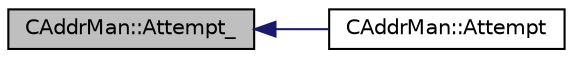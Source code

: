digraph "CAddrMan::Attempt_"
{
  edge [fontname="Helvetica",fontsize="10",labelfontname="Helvetica",labelfontsize="10"];
  node [fontname="Helvetica",fontsize="10",shape=record];
  rankdir="LR";
  Node63 [label="CAddrMan::Attempt_",height=0.2,width=0.4,color="black", fillcolor="grey75", style="filled", fontcolor="black"];
  Node63 -> Node64 [dir="back",color="midnightblue",fontsize="10",style="solid",fontname="Helvetica"];
  Node64 [label="CAddrMan::Attempt",height=0.2,width=0.4,color="black", fillcolor="white", style="filled",URL="$class_c_addr_man.html#afcddc2573121065177dc981cea710789",tooltip="Mark an entry as connection attempted to. "];
}
